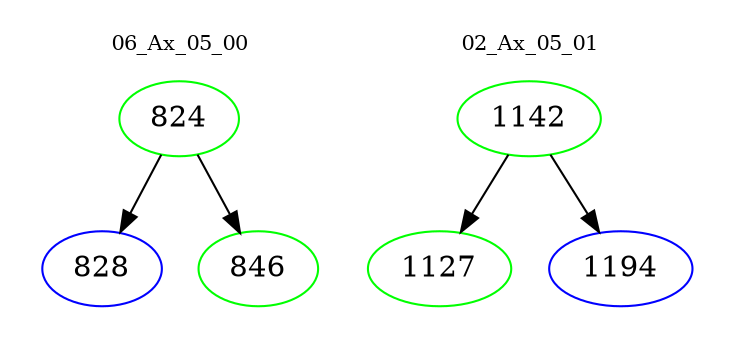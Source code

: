digraph{
subgraph cluster_0 {
color = white
label = "06_Ax_05_00";
fontsize=10;
T0_824 [label="824", color="green"]
T0_824 -> T0_828 [color="black"]
T0_828 [label="828", color="blue"]
T0_824 -> T0_846 [color="black"]
T0_846 [label="846", color="green"]
}
subgraph cluster_1 {
color = white
label = "02_Ax_05_01";
fontsize=10;
T1_1142 [label="1142", color="green"]
T1_1142 -> T1_1127 [color="black"]
T1_1127 [label="1127", color="green"]
T1_1142 -> T1_1194 [color="black"]
T1_1194 [label="1194", color="blue"]
}
}
